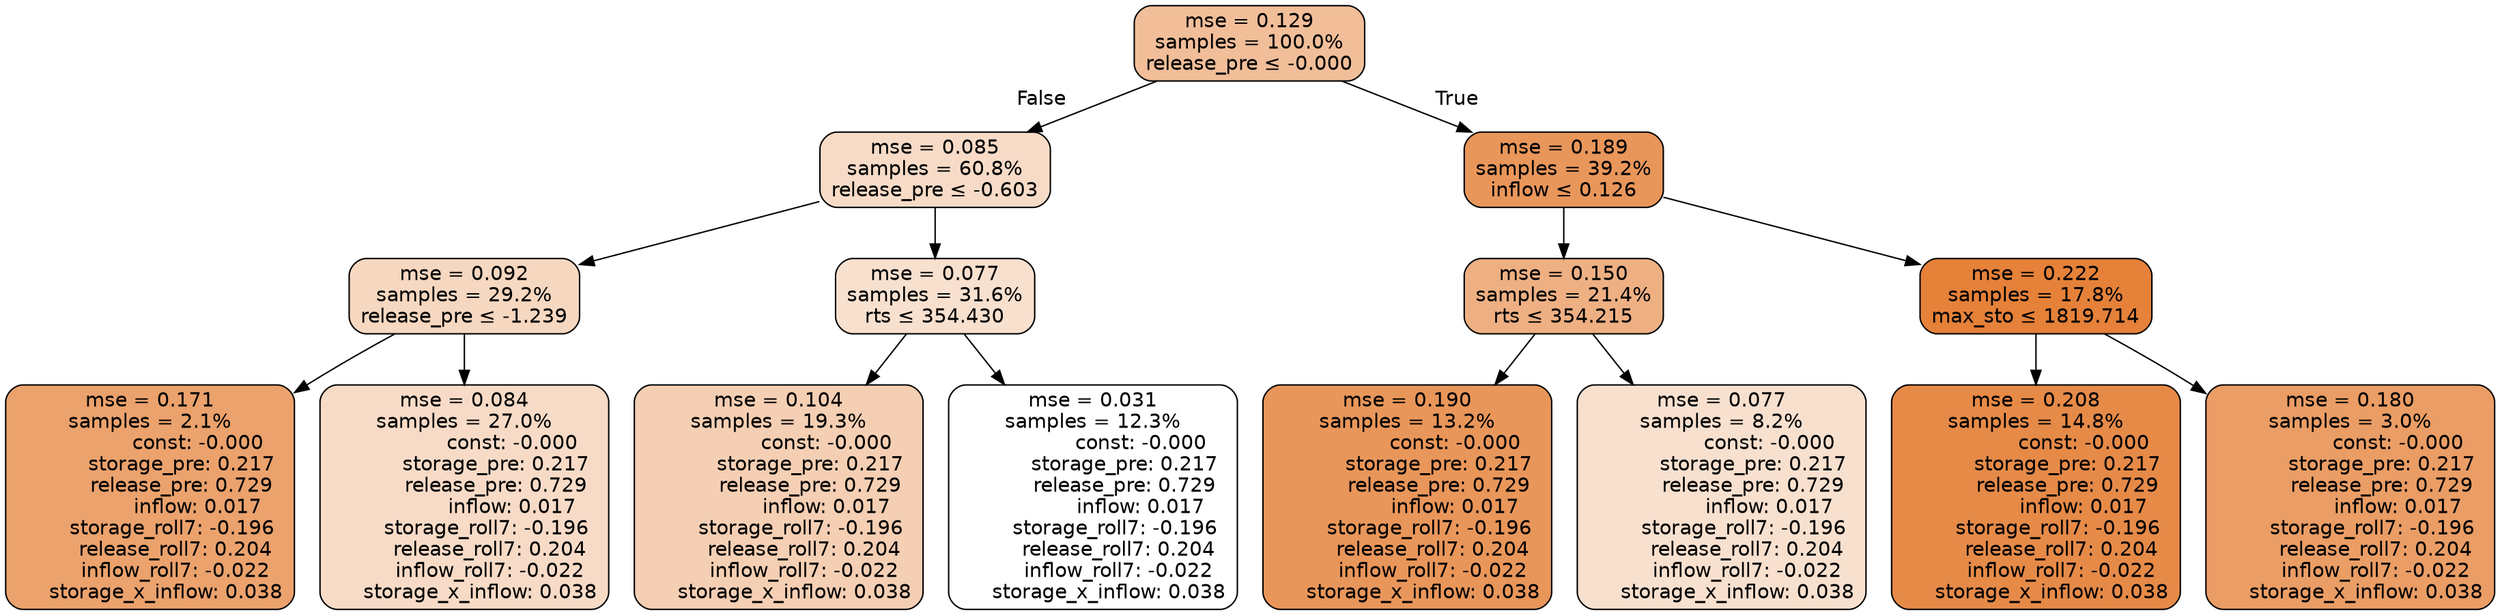 digraph tree {
node [shape=rectangle, style="filled, rounded", color="black", fontname=helvetica] ;
edge [fontname=helvetica] ;
	"0" [label="mse = 0.129
samples = 100.0%
release_pre &le; -0.000", fillcolor="#f1be99"]
	"1" [label="mse = 0.085
samples = 60.8%
release_pre &le; -0.603", fillcolor="#f7dbc7"]
	"2" [label="mse = 0.092
samples = 29.2%
release_pre &le; -1.239", fillcolor="#f6d7c0"]
	"3" [label="mse = 0.171
samples = 2.1%
               const: -0.000
          storage_pre: 0.217
          release_pre: 0.729
               inflow: 0.017
       storage_roll7: -0.196
        release_roll7: 0.204
        inflow_roll7: -0.022
     storage_x_inflow: 0.038", fillcolor="#eba26d"]
	"4" [label="mse = 0.084
samples = 27.0%
               const: -0.000
          storage_pre: 0.217
          release_pre: 0.729
               inflow: 0.017
       storage_roll7: -0.196
        release_roll7: 0.204
        inflow_roll7: -0.022
     storage_x_inflow: 0.038", fillcolor="#f7dbc7"]
	"5" [label="mse = 0.077
samples = 31.6%
rts &le; 354.430", fillcolor="#f8e0cf"]
	"6" [label="mse = 0.104
samples = 19.3%
               const: -0.000
          storage_pre: 0.217
          release_pre: 0.729
               inflow: 0.017
       storage_roll7: -0.196
        release_roll7: 0.204
        inflow_roll7: -0.022
     storage_x_inflow: 0.038", fillcolor="#f5cfb3"]
	"7" [label="mse = 0.031
samples = 12.3%
               const: -0.000
          storage_pre: 0.217
          release_pre: 0.729
               inflow: 0.017
       storage_roll7: -0.196
        release_roll7: 0.204
        inflow_roll7: -0.022
     storage_x_inflow: 0.038", fillcolor="#ffffff"]
	"8" [label="mse = 0.189
samples = 39.2%
inflow &le; 0.126", fillcolor="#e9965b"]
	"9" [label="mse = 0.150
samples = 21.4%
rts &le; 354.215", fillcolor="#eeb083"]
	"10" [label="mse = 0.190
samples = 13.2%
               const: -0.000
          storage_pre: 0.217
          release_pre: 0.729
               inflow: 0.017
       storage_roll7: -0.196
        release_roll7: 0.204
        inflow_roll7: -0.022
     storage_x_inflow: 0.038", fillcolor="#e9965a"]
	"11" [label="mse = 0.077
samples = 8.2%
               const: -0.000
          storage_pre: 0.217
          release_pre: 0.729
               inflow: 0.017
       storage_roll7: -0.196
        release_roll7: 0.204
        inflow_roll7: -0.022
     storage_x_inflow: 0.038", fillcolor="#f8e0cf"]
	"12" [label="mse = 0.222
samples = 17.8%
max_sto &le; 1819.714", fillcolor="#e58139"]
	"13" [label="mse = 0.208
samples = 14.8%
               const: -0.000
          storage_pre: 0.217
          release_pre: 0.729
               inflow: 0.017
       storage_roll7: -0.196
        release_roll7: 0.204
        inflow_roll7: -0.022
     storage_x_inflow: 0.038", fillcolor="#e68a48"]
	"14" [label="mse = 0.180
samples = 3.0%
               const: -0.000
          storage_pre: 0.217
          release_pre: 0.729
               inflow: 0.017
       storage_roll7: -0.196
        release_roll7: 0.204
        inflow_roll7: -0.022
     storage_x_inflow: 0.038", fillcolor="#ea9d65"]

	"0" -> "1" [labeldistance=2.5, labelangle=45, headlabel="False"]
	"1" -> "2"
	"2" -> "3"
	"2" -> "4"
	"1" -> "5"
	"5" -> "6"
	"5" -> "7"
	"0" -> "8" [labeldistance=2.5, labelangle=-45, headlabel="True"]
	"8" -> "9"
	"9" -> "10"
	"9" -> "11"
	"8" -> "12"
	"12" -> "13"
	"12" -> "14"
}